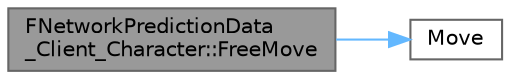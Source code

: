 digraph "FNetworkPredictionData_Client_Character::FreeMove"
{
 // INTERACTIVE_SVG=YES
 // LATEX_PDF_SIZE
  bgcolor="transparent";
  edge [fontname=Helvetica,fontsize=10,labelfontname=Helvetica,labelfontsize=10];
  node [fontname=Helvetica,fontsize=10,shape=box,height=0.2,width=0.4];
  rankdir="LR";
  Node1 [id="Node000001",label="FNetworkPredictionData\l_Client_Character::FreeMove",height=0.2,width=0.4,color="gray40", fillcolor="grey60", style="filled", fontcolor="black",tooltip="Return a move to the free move pool."];
  Node1 -> Node2 [id="edge1_Node000001_Node000002",color="steelblue1",style="solid",tooltip=" "];
  Node2 [id="Node000002",label="Move",height=0.2,width=0.4,color="grey40", fillcolor="white", style="filled",URL="$d4/d24/UnrealTemplate_8h.html#aac19a03e07e529321e5b1dd5e6e47854",tooltip="This is used to provide type specific behavior for a copy which cannot change the value of B."];
}

